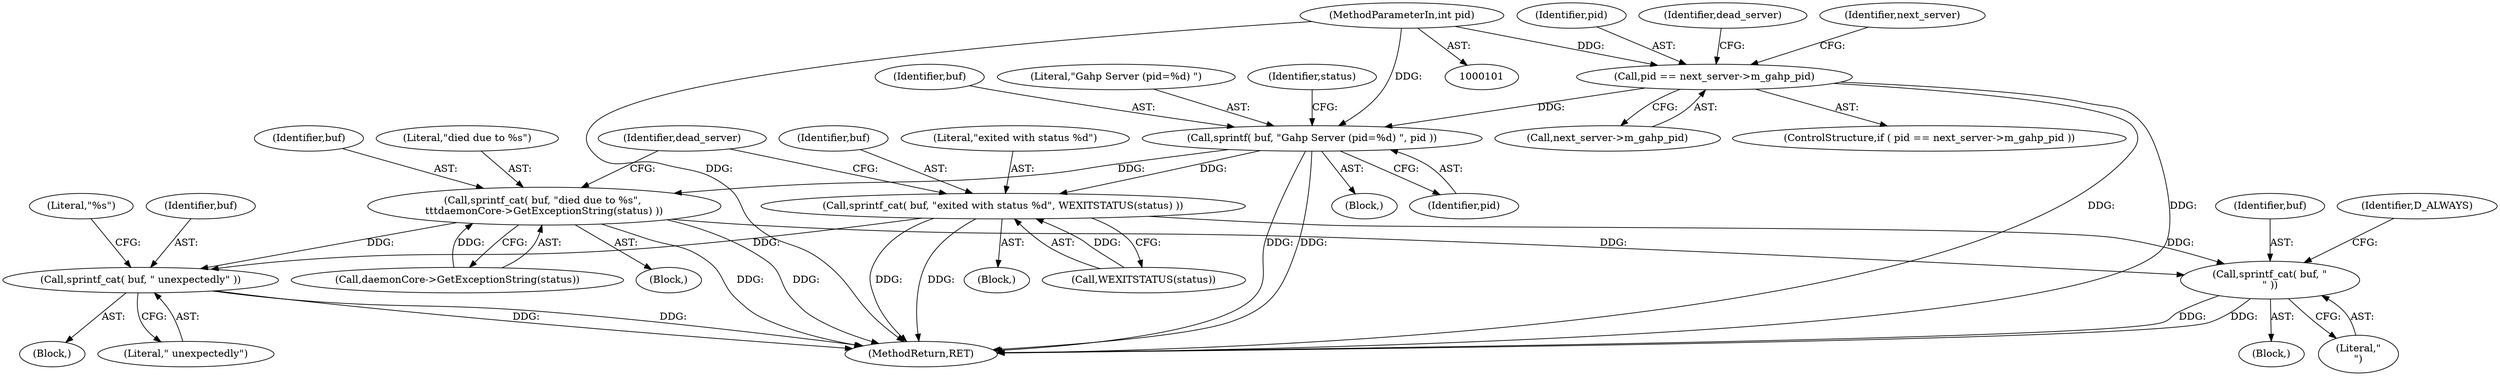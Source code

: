 digraph "0_htcondor_5e5571d1a431eb3c61977b6dd6ec90186ef79867_1@pointer" {
"1000122" [label="(Call,pid == next_server->m_gahp_pid)"];
"1000103" [label="(MethodParameterIn,int pid)"];
"1000133" [label="(Call,sprintf( buf, \"Gahp Server (pid=%d) \", pid ))"];
"1000141" [label="(Call,sprintf_cat( buf, \"died due to %s\", \n\t\t\tdaemonCore->GetExceptionString(status) ))"];
"1000156" [label="(Call,sprintf_cat( buf, \" unexpectedly\" ))"];
"1000164" [label="(Call,sprintf_cat( buf, \"\n\" ))"];
"1000148" [label="(Call,sprintf_cat( buf, \"exited with status %d\", WEXITSTATUS(status) ))"];
"1000105" [label="(Block,)"];
"1000123" [label="(Identifier,pid)"];
"1000142" [label="(Identifier,buf)"];
"1000140" [label="(Block,)"];
"1000165" [label="(Identifier,buf)"];
"1000160" [label="(Literal,\"%s\")"];
"1000150" [label="(Literal,\"exited with status %d\")"];
"1000122" [label="(Call,pid == next_server->m_gahp_pid)"];
"1000155" [label="(Block,)"];
"1000164" [label="(Call,sprintf_cat( buf, \"\n\" ))"];
"1000163" [label="(Block,)"];
"1000168" [label="(Identifier,D_ALWAYS)"];
"1000144" [label="(Call,daemonCore->GetExceptionString(status))"];
"1000124" [label="(Call,next_server->m_gahp_pid)"];
"1000136" [label="(Identifier,pid)"];
"1000143" [label="(Literal,\"died due to %s\")"];
"1000166" [label="(Literal,\"\n\")"];
"1000147" [label="(Block,)"];
"1000134" [label="(Identifier,buf)"];
"1000148" [label="(Call,sprintf_cat( buf, \"exited with status %d\", WEXITSTATUS(status) ))"];
"1000135" [label="(Literal,\"Gahp Server (pid=%d) \")"];
"1000157" [label="(Identifier,buf)"];
"1000158" [label="(Literal,\" unexpectedly\")"];
"1000139" [label="(Identifier,status)"];
"1000171" [label="(MethodReturn,RET)"];
"1000156" [label="(Call,sprintf_cat( buf, \" unexpectedly\" ))"];
"1000149" [label="(Identifier,buf)"];
"1000151" [label="(Call,WEXITSTATUS(status))"];
"1000141" [label="(Call,sprintf_cat( buf, \"died due to %s\", \n\t\t\tdaemonCore->GetExceptionString(status) ))"];
"1000129" [label="(Identifier,dead_server)"];
"1000133" [label="(Call,sprintf( buf, \"Gahp Server (pid=%d) \", pid ))"];
"1000154" [label="(Identifier,dead_server)"];
"1000118" [label="(Identifier,next_server)"];
"1000121" [label="(ControlStructure,if ( pid == next_server->m_gahp_pid ))"];
"1000103" [label="(MethodParameterIn,int pid)"];
"1000122" -> "1000121"  [label="AST: "];
"1000122" -> "1000124"  [label="CFG: "];
"1000123" -> "1000122"  [label="AST: "];
"1000124" -> "1000122"  [label="AST: "];
"1000118" -> "1000122"  [label="CFG: "];
"1000129" -> "1000122"  [label="CFG: "];
"1000122" -> "1000171"  [label="DDG: "];
"1000122" -> "1000171"  [label="DDG: "];
"1000103" -> "1000122"  [label="DDG: "];
"1000122" -> "1000133"  [label="DDG: "];
"1000103" -> "1000101"  [label="AST: "];
"1000103" -> "1000171"  [label="DDG: "];
"1000103" -> "1000133"  [label="DDG: "];
"1000133" -> "1000105"  [label="AST: "];
"1000133" -> "1000136"  [label="CFG: "];
"1000134" -> "1000133"  [label="AST: "];
"1000135" -> "1000133"  [label="AST: "];
"1000136" -> "1000133"  [label="AST: "];
"1000139" -> "1000133"  [label="CFG: "];
"1000133" -> "1000171"  [label="DDG: "];
"1000133" -> "1000171"  [label="DDG: "];
"1000133" -> "1000141"  [label="DDG: "];
"1000133" -> "1000148"  [label="DDG: "];
"1000141" -> "1000140"  [label="AST: "];
"1000141" -> "1000144"  [label="CFG: "];
"1000142" -> "1000141"  [label="AST: "];
"1000143" -> "1000141"  [label="AST: "];
"1000144" -> "1000141"  [label="AST: "];
"1000154" -> "1000141"  [label="CFG: "];
"1000141" -> "1000171"  [label="DDG: "];
"1000141" -> "1000171"  [label="DDG: "];
"1000144" -> "1000141"  [label="DDG: "];
"1000141" -> "1000156"  [label="DDG: "];
"1000141" -> "1000164"  [label="DDG: "];
"1000156" -> "1000155"  [label="AST: "];
"1000156" -> "1000158"  [label="CFG: "];
"1000157" -> "1000156"  [label="AST: "];
"1000158" -> "1000156"  [label="AST: "];
"1000160" -> "1000156"  [label="CFG: "];
"1000156" -> "1000171"  [label="DDG: "];
"1000156" -> "1000171"  [label="DDG: "];
"1000148" -> "1000156"  [label="DDG: "];
"1000164" -> "1000163"  [label="AST: "];
"1000164" -> "1000166"  [label="CFG: "];
"1000165" -> "1000164"  [label="AST: "];
"1000166" -> "1000164"  [label="AST: "];
"1000168" -> "1000164"  [label="CFG: "];
"1000164" -> "1000171"  [label="DDG: "];
"1000164" -> "1000171"  [label="DDG: "];
"1000148" -> "1000164"  [label="DDG: "];
"1000148" -> "1000147"  [label="AST: "];
"1000148" -> "1000151"  [label="CFG: "];
"1000149" -> "1000148"  [label="AST: "];
"1000150" -> "1000148"  [label="AST: "];
"1000151" -> "1000148"  [label="AST: "];
"1000154" -> "1000148"  [label="CFG: "];
"1000148" -> "1000171"  [label="DDG: "];
"1000148" -> "1000171"  [label="DDG: "];
"1000151" -> "1000148"  [label="DDG: "];
}
